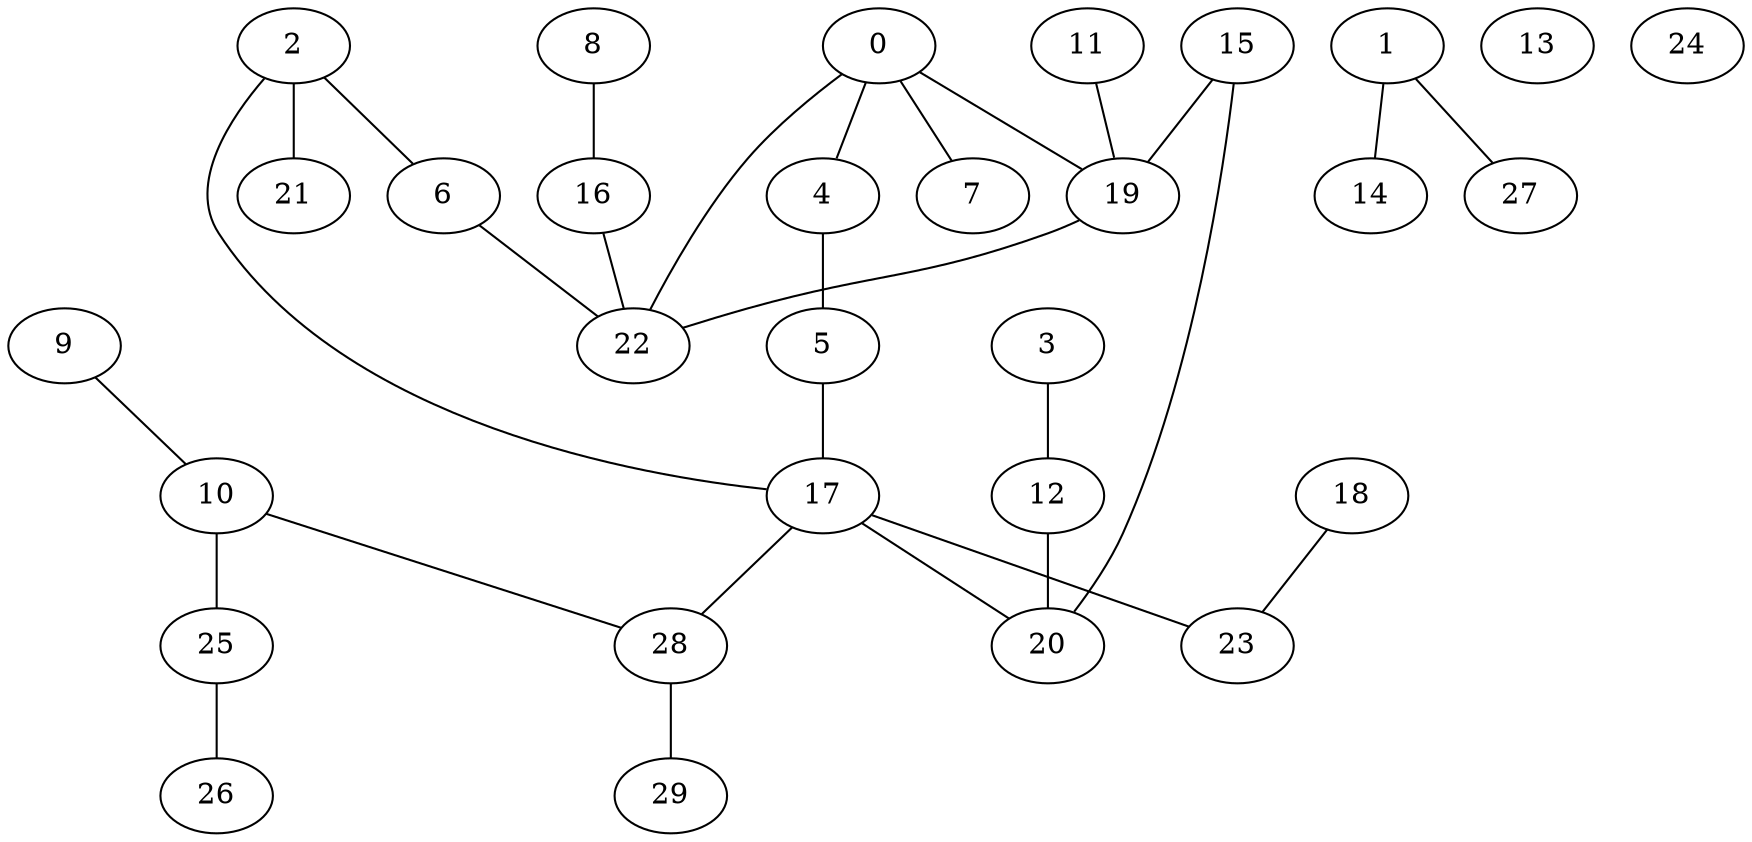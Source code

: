 strict graph "gnp_random_graph(30,0.05)" {
	0 -- 4;
	0 -- 7;
	0 -- 19;
	0 -- 22;
	1 -- 14;
	1 -- 27;
	2 -- 6;
	2 -- 17;
	2 -- 21;
	3 -- 12;
	4 -- 5;
	5 -- 17;
	6 -- 22;
	8 -- 16;
	9 -- 10;
	10 -- 25;
	10 -- 28;
	11 -- 19;
	12 -- 20;
	13;
	15 -- 19;
	15 -- 20;
	16 -- 22;
	17 -- 20;
	17 -- 23;
	17 -- 28;
	18 -- 23;
	19 -- 22;
	24;
	25 -- 26;
	28 -- 29;
}
